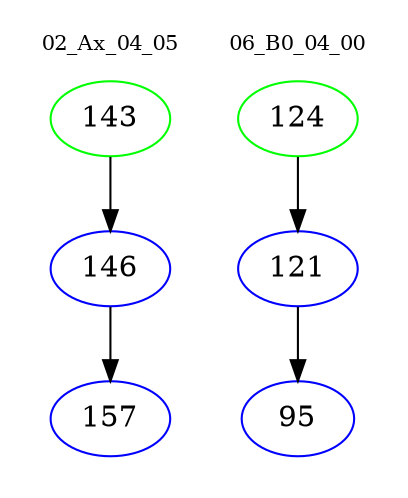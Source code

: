 digraph{
subgraph cluster_0 {
color = white
label = "02_Ax_04_05";
fontsize=10;
T0_143 [label="143", color="green"]
T0_143 -> T0_146 [color="black"]
T0_146 [label="146", color="blue"]
T0_146 -> T0_157 [color="black"]
T0_157 [label="157", color="blue"]
}
subgraph cluster_1 {
color = white
label = "06_B0_04_00";
fontsize=10;
T1_124 [label="124", color="green"]
T1_124 -> T1_121 [color="black"]
T1_121 [label="121", color="blue"]
T1_121 -> T1_95 [color="black"]
T1_95 [label="95", color="blue"]
}
}
